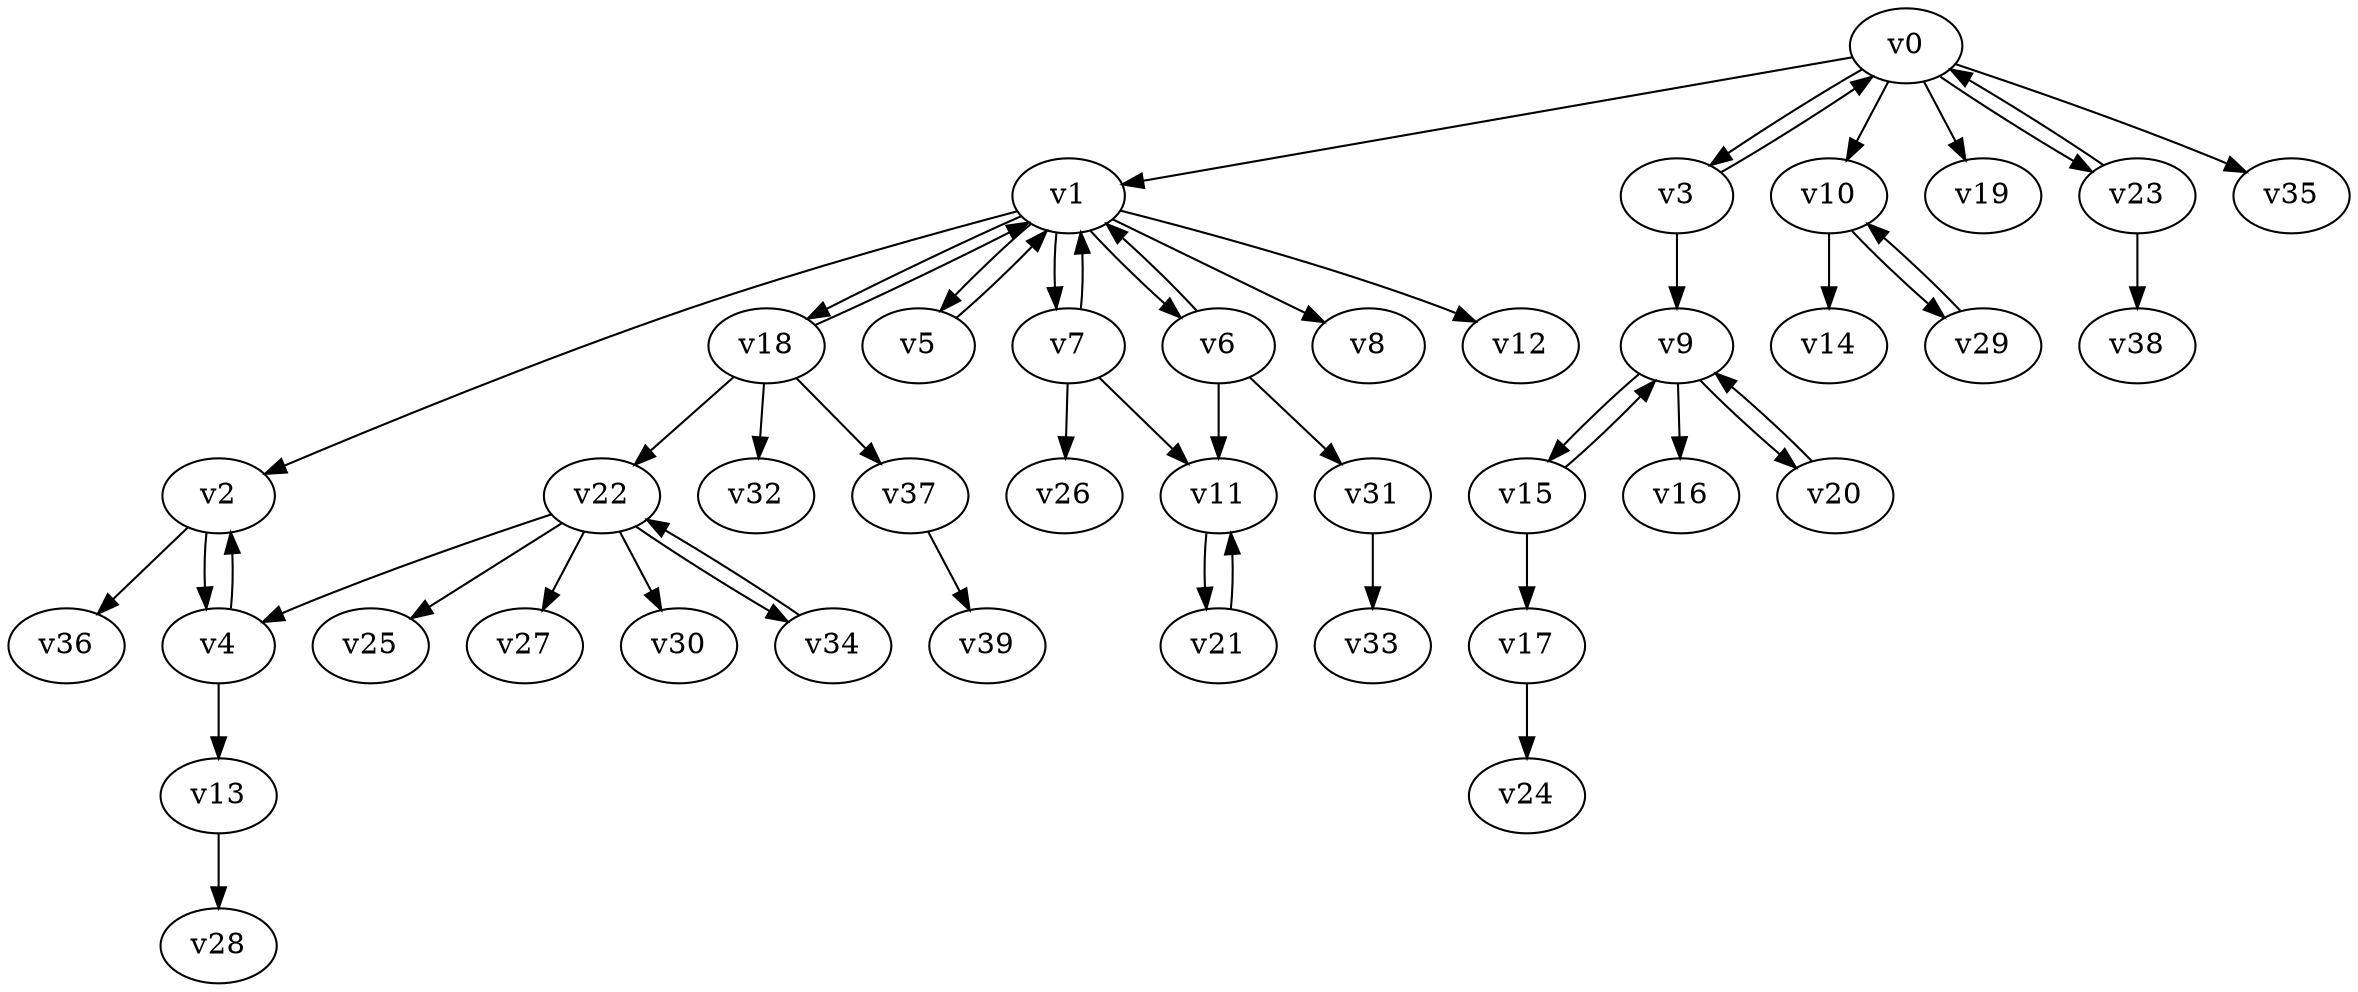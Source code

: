 digraph test058 {
    v0 [name="v0", player=0, weight=5];
    v1 [name="v1", player=1, weight=17];
    v2 [name="v2", player=0, weight=10];
    v3 [name="v3", player=1, weight=9];
    v4 [name="v4", player=0, weight=9];
    v5 [name="v5", player=1, weight=13];
    v6 [name="v6", player=0, weight=6];
    v7 [name="v7", player=1, weight=4];
    v8 [name="v8", player=0, weight=16];
    v9 [name="v9", player=1, weight=12];
    v10 [name="v10", player=0, weight=-1];
    v11 [name="v11", player=1, weight=1];
    v12 [name="v12", player=0, weight=3];
    v13 [name="v13", player=1, weight=1];
    v14 [name="v14", player=0, weight=4];
    v15 [name="v15", player=1, weight=11];
    v16 [name="v16", player=0, weight=6];
    v17 [name="v17", player=1, weight=9];
    v18 [name="v18", player=0, weight=8];
    v19 [name="v19", player=1, weight=2];
    v20 [name="v20", player=0, weight=2];
    v21 [name="v21", player=1, weight=0];
    v22 [name="v22", player=0, weight=8];
    v23 [name="v23", player=1, weight=4];
    v24 [name="v24", player=0, weight=13];
    v25 [name="v25", player=1, weight=8];
    v26 [name="v26", player=0, weight=10];
    v27 [name="v27", player=1, weight=4];
    v28 [name="v28", player=0, weight=17];
    v29 [name="v29", player=1, weight=6];
    v30 [name="v30", player=0, weight=14];
    v31 [name="v31", player=1, weight=2];
    v32 [name="v32", player=0, weight=10];
    v33 [name="v33", player=1, weight=10];
    v34 [name="v34", player=0, weight=8];
    v35 [name="v35", player=1, weight=2];
    v36 [name="v36", player=0, weight=3];
    v37 [name="v37", player=1, weight=2];
    v38 [name="v38", player=0, weight=0];
    v39 [name="v39", player=1, weight=9];
    v0 -> v1;
    v1 -> v2;
    v0 -> v3;
    v3 -> v0;
    v2 -> v4;
    v4 -> v2;
    v1 -> v5;
    v5 -> v1;
    v1 -> v6;
    v6 -> v1;
    v1 -> v7;
    v7 -> v1;
    v1 -> v8;
    v3 -> v9;
    v0 -> v10;
    v6 -> v11;
    v1 -> v12;
    v4 -> v13;
    v10 -> v14;
    v9 -> v15;
    v15 -> v9;
    v9 -> v16;
    v15 -> v17;
    v1 -> v18;
    v18 -> v1;
    v0 -> v19;
    v9 -> v20;
    v20 -> v9;
    v11 -> v21;
    v21 -> v11;
    v18 -> v22;
    v0 -> v23;
    v23 -> v0;
    v17 -> v24;
    v22 -> v25;
    v7 -> v26;
    v22 -> v27;
    v13 -> v28;
    v10 -> v29;
    v29 -> v10;
    v22 -> v30;
    v6 -> v31;
    v18 -> v32;
    v31 -> v33;
    v22 -> v34;
    v34 -> v22;
    v0 -> v35;
    v2 -> v36;
    v18 -> v37;
    v23 -> v38;
    v37 -> v39;
    v7 -> v11;
    v22 -> v4;
}
